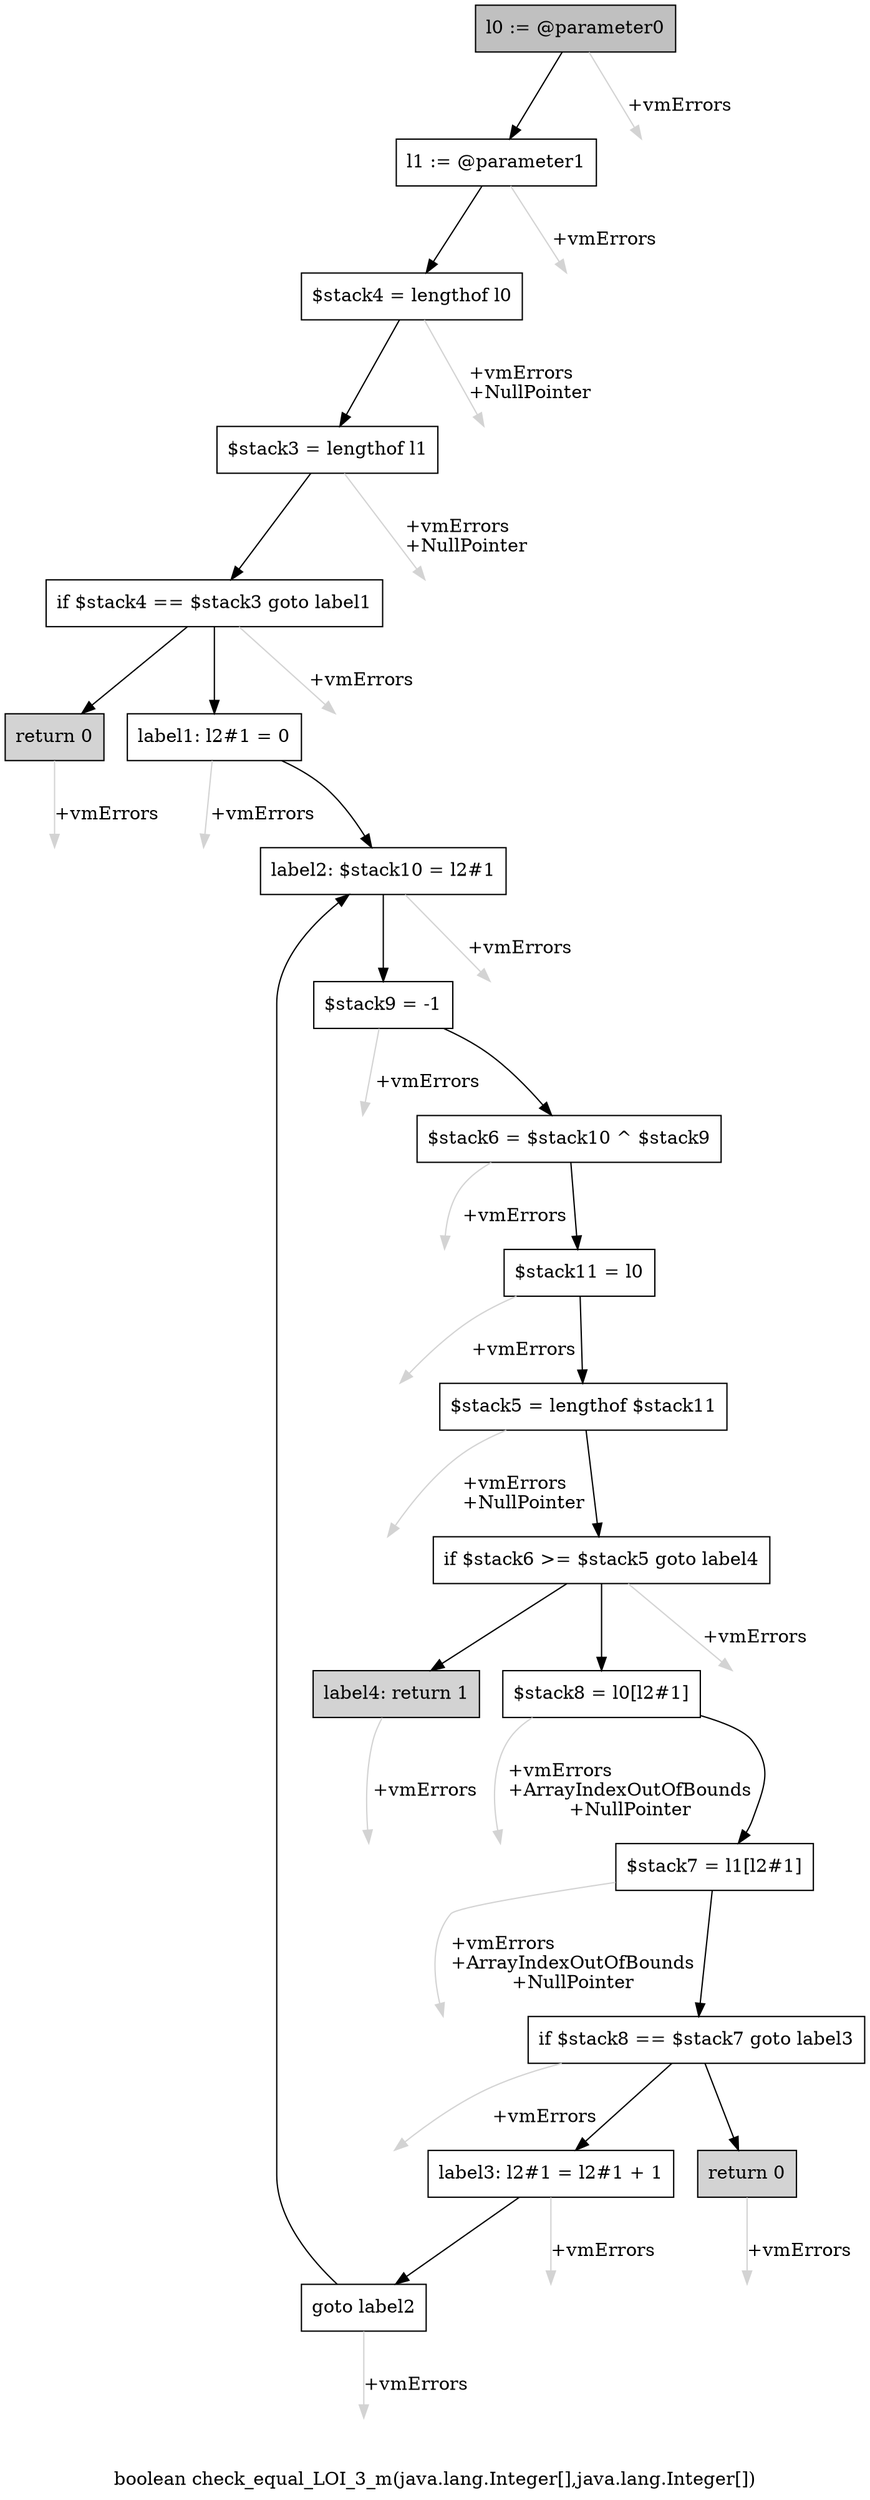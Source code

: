 digraph "boolean check_equal_LOI_3_m(java.lang.Integer[],java.lang.Integer[])" {
    label="boolean check_equal_LOI_3_m(java.lang.Integer[],java.lang.Integer[])";
    node [shape=box];
    "0" [style=filled,fillcolor=gray,label="l0 := @parameter0",];
    "1" [label="l1 := @parameter1",];
    "0"->"1" [color=black,];
    "20" [style=invis,label="Esc",];
    "0"->"20" [color=lightgray,label="\l+vmErrors",];
    "2" [label="$stack4 = lengthof l0",];
    "1"->"2" [color=black,];
    "21" [style=invis,label="Esc",];
    "1"->"21" [color=lightgray,label="\l+vmErrors",];
    "3" [label="$stack3 = lengthof l1",];
    "2"->"3" [color=black,];
    "22" [style=invis,label="Esc",];
    "2"->"22" [color=lightgray,label="\l+vmErrors\l+NullPointer",];
    "4" [label="if $stack4 == $stack3 goto label1",];
    "3"->"4" [color=black,];
    "23" [style=invis,label="Esc",];
    "3"->"23" [color=lightgray,label="\l+vmErrors\l+NullPointer",];
    "5" [style=filled,fillcolor=lightgray,label="return 0",];
    "4"->"5" [color=black,];
    "6" [label="label1: l2#1 = 0",];
    "4"->"6" [color=black,];
    "24" [style=invis,label="Esc",];
    "4"->"24" [color=lightgray,label="\l+vmErrors",];
    "25" [style=invis,label="Esc",];
    "5"->"25" [color=lightgray,label="\l+vmErrors",];
    "7" [label="label2: $stack10 = l2#1",];
    "6"->"7" [color=black,];
    "26" [style=invis,label="Esc",];
    "6"->"26" [color=lightgray,label="\l+vmErrors",];
    "8" [label="$stack9 = -1",];
    "7"->"8" [color=black,];
    "27" [style=invis,label="Esc",];
    "7"->"27" [color=lightgray,label="\l+vmErrors",];
    "9" [label="$stack6 = $stack10 ^ $stack9",];
    "8"->"9" [color=black,];
    "28" [style=invis,label="Esc",];
    "8"->"28" [color=lightgray,label="\l+vmErrors",];
    "10" [label="$stack11 = l0",];
    "9"->"10" [color=black,];
    "29" [style=invis,label="Esc",];
    "9"->"29" [color=lightgray,label="\l+vmErrors",];
    "11" [label="$stack5 = lengthof $stack11",];
    "10"->"11" [color=black,];
    "30" [style=invis,label="Esc",];
    "10"->"30" [color=lightgray,label="\l+vmErrors",];
    "12" [label="if $stack6 >= $stack5 goto label4",];
    "11"->"12" [color=black,];
    "31" [style=invis,label="Esc",];
    "11"->"31" [color=lightgray,label="\l+vmErrors\l+NullPointer",];
    "13" [label="$stack8 = l0[l2#1]",];
    "12"->"13" [color=black,];
    "19" [style=filled,fillcolor=lightgray,label="label4: return 1",];
    "12"->"19" [color=black,];
    "32" [style=invis,label="Esc",];
    "12"->"32" [color=lightgray,label="\l+vmErrors",];
    "14" [label="$stack7 = l1[l2#1]",];
    "13"->"14" [color=black,];
    "33" [style=invis,label="Esc",];
    "13"->"33" [color=lightgray,label="\l+vmErrors\l+ArrayIndexOutOfBounds\l+NullPointer",];
    "15" [label="if $stack8 == $stack7 goto label3",];
    "14"->"15" [color=black,];
    "34" [style=invis,label="Esc",];
    "14"->"34" [color=lightgray,label="\l+vmErrors\l+ArrayIndexOutOfBounds\l+NullPointer",];
    "16" [style=filled,fillcolor=lightgray,label="return 0",];
    "15"->"16" [color=black,];
    "17" [label="label3: l2#1 = l2#1 + 1",];
    "15"->"17" [color=black,];
    "35" [style=invis,label="Esc",];
    "15"->"35" [color=lightgray,label="\l+vmErrors",];
    "36" [style=invis,label="Esc",];
    "16"->"36" [color=lightgray,label="\l+vmErrors",];
    "18" [label="goto label2",];
    "17"->"18" [color=black,];
    "37" [style=invis,label="Esc",];
    "17"->"37" [color=lightgray,label="\l+vmErrors",];
    "18"->"7" [color=black,];
    "38" [style=invis,label="Esc",];
    "18"->"38" [color=lightgray,label="\l+vmErrors",];
    "39" [style=invis,label="Esc",];
    "19"->"39" [color=lightgray,label="\l+vmErrors",];
}
